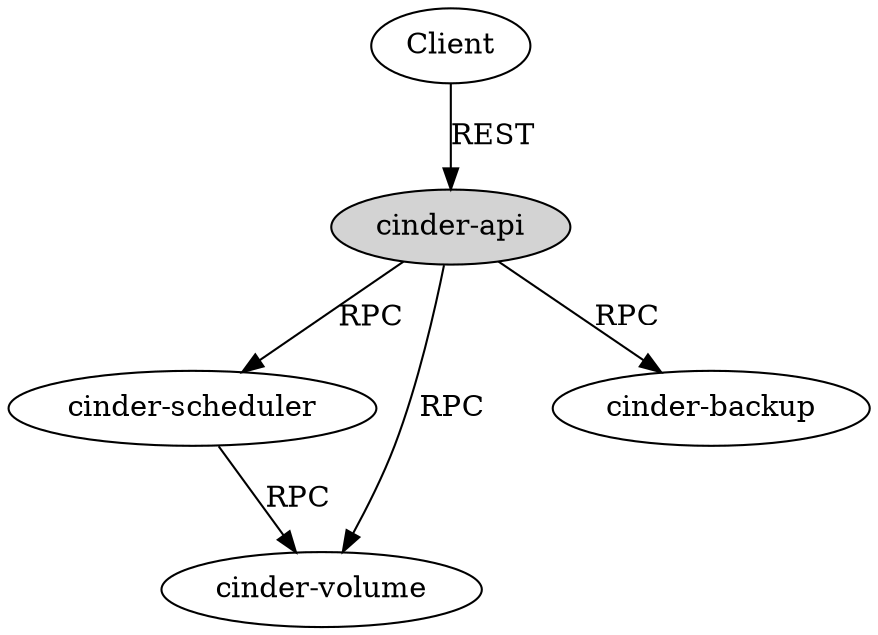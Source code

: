 digraph openstack_cinder_arch {
    {
        client [shape=ellipse label="Client"]
        api [shape=ellipse label="cinder-api" style=filled]
        scheduler [shape=ellipse label="cinder-scheduler"]
        volume [shape=ellipse label="cinder-volume"]
        backup [shape=ellipse label="cinder-backup"]
    }
    client -> api [label="REST"]
    api -> scheduler [label="RPC"]
    api -> volume [label="RPC"]
    api -> backup [label="RPC"]
    scheduler -> volume [label="RPC"]
}
